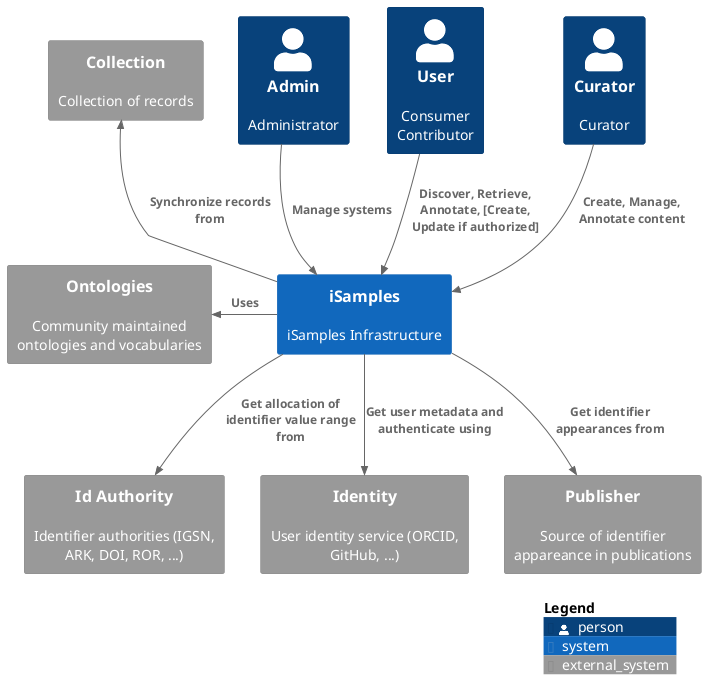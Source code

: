 @startuml
!include <C4/C4_Context>

System(isa, "iSamples", "iSamples Infrastructure")
System_Ext(coll, "Collection", "Collection of records")
Rel_U(isa, coll, "Synchronize records from")
 
System_Ext(ont, "Ontologies", "Community maintained ontologies and vocabularies")
Rel_L(isa, ont, "Uses")
 
Person(admin, "Admin", "Administrator")
Rel(admin, isa, "Manage systems")

Person(user, "User", "Consumer\nContributor")
Rel(user, isa, "Discover, Retrieve, Annotate, [Create, Update if authorized]")

Person(curator, "Curator", "Curator")
Rel(curator, isa, "Create, Manage, Annotate content")


 System_Ext(pid, "Id Authority", "Identifier authorities (IGSN, ARK, DOI, ROR, ...)")
 Rel(isa, pid, "Get allocation of identifier value range from")
 
 System_Ext(identity, "Identity", "User identity service (ORCID, GitHub, ...)")
Rel(isa, identity, "Get user metadata and authenticate using")
 
System_Ext(publisher, "Publisher", "Source of identifier appareance in publications")
Rel(isa, publisher, "Get identifier appearances from")

SHOW_LEGEND()
@enduml
